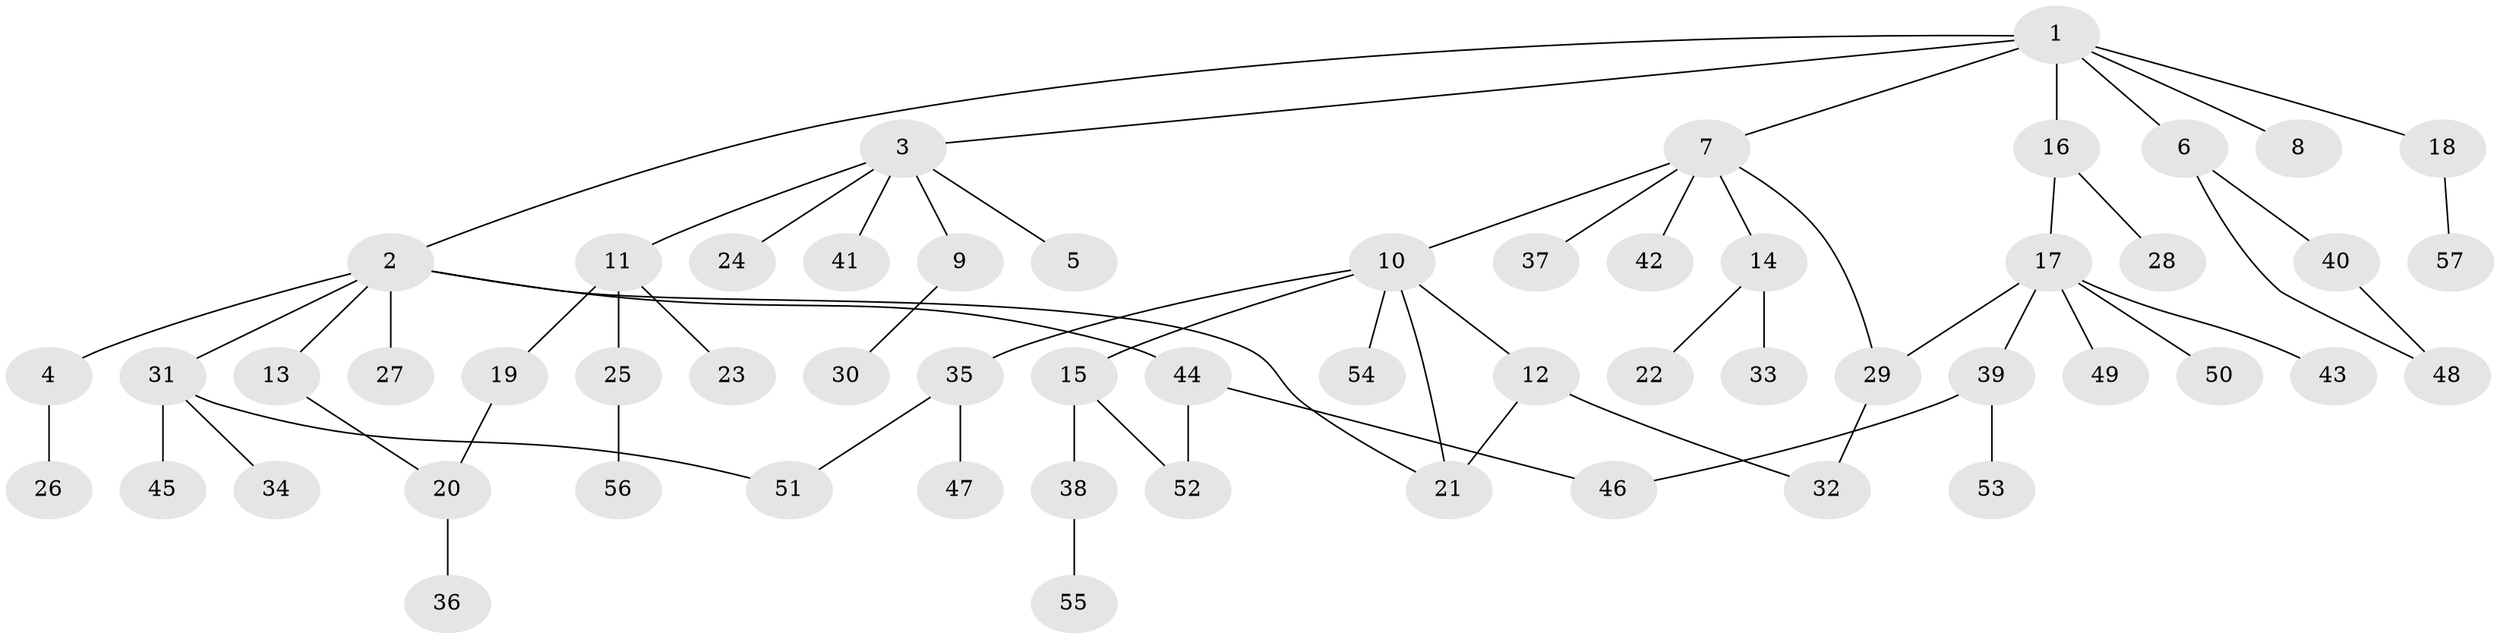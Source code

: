 // coarse degree distribution, {11: 0.025, 8: 0.025, 1: 0.55, 2: 0.225, 7: 0.05, 6: 0.025, 4: 0.025, 3: 0.075}
// Generated by graph-tools (version 1.1) at 2025/41/03/06/25 10:41:29]
// undirected, 57 vertices, 65 edges
graph export_dot {
graph [start="1"]
  node [color=gray90,style=filled];
  1;
  2;
  3;
  4;
  5;
  6;
  7;
  8;
  9;
  10;
  11;
  12;
  13;
  14;
  15;
  16;
  17;
  18;
  19;
  20;
  21;
  22;
  23;
  24;
  25;
  26;
  27;
  28;
  29;
  30;
  31;
  32;
  33;
  34;
  35;
  36;
  37;
  38;
  39;
  40;
  41;
  42;
  43;
  44;
  45;
  46;
  47;
  48;
  49;
  50;
  51;
  52;
  53;
  54;
  55;
  56;
  57;
  1 -- 2;
  1 -- 3;
  1 -- 6;
  1 -- 7;
  1 -- 8;
  1 -- 16;
  1 -- 18;
  2 -- 4;
  2 -- 13;
  2 -- 27;
  2 -- 31;
  2 -- 44;
  2 -- 21;
  3 -- 5;
  3 -- 9;
  3 -- 11;
  3 -- 24;
  3 -- 41;
  4 -- 26;
  6 -- 40;
  6 -- 48;
  7 -- 10;
  7 -- 14;
  7 -- 37;
  7 -- 42;
  7 -- 29;
  9 -- 30;
  10 -- 12;
  10 -- 15;
  10 -- 35;
  10 -- 54;
  10 -- 21;
  11 -- 19;
  11 -- 23;
  11 -- 25;
  12 -- 21;
  12 -- 32;
  13 -- 20;
  14 -- 22;
  14 -- 33;
  15 -- 38;
  15 -- 52;
  16 -- 17;
  16 -- 28;
  17 -- 29;
  17 -- 39;
  17 -- 43;
  17 -- 49;
  17 -- 50;
  18 -- 57;
  19 -- 20;
  20 -- 36;
  25 -- 56;
  29 -- 32;
  31 -- 34;
  31 -- 45;
  31 -- 51;
  35 -- 47;
  35 -- 51;
  38 -- 55;
  39 -- 46;
  39 -- 53;
  40 -- 48;
  44 -- 52;
  44 -- 46;
}
